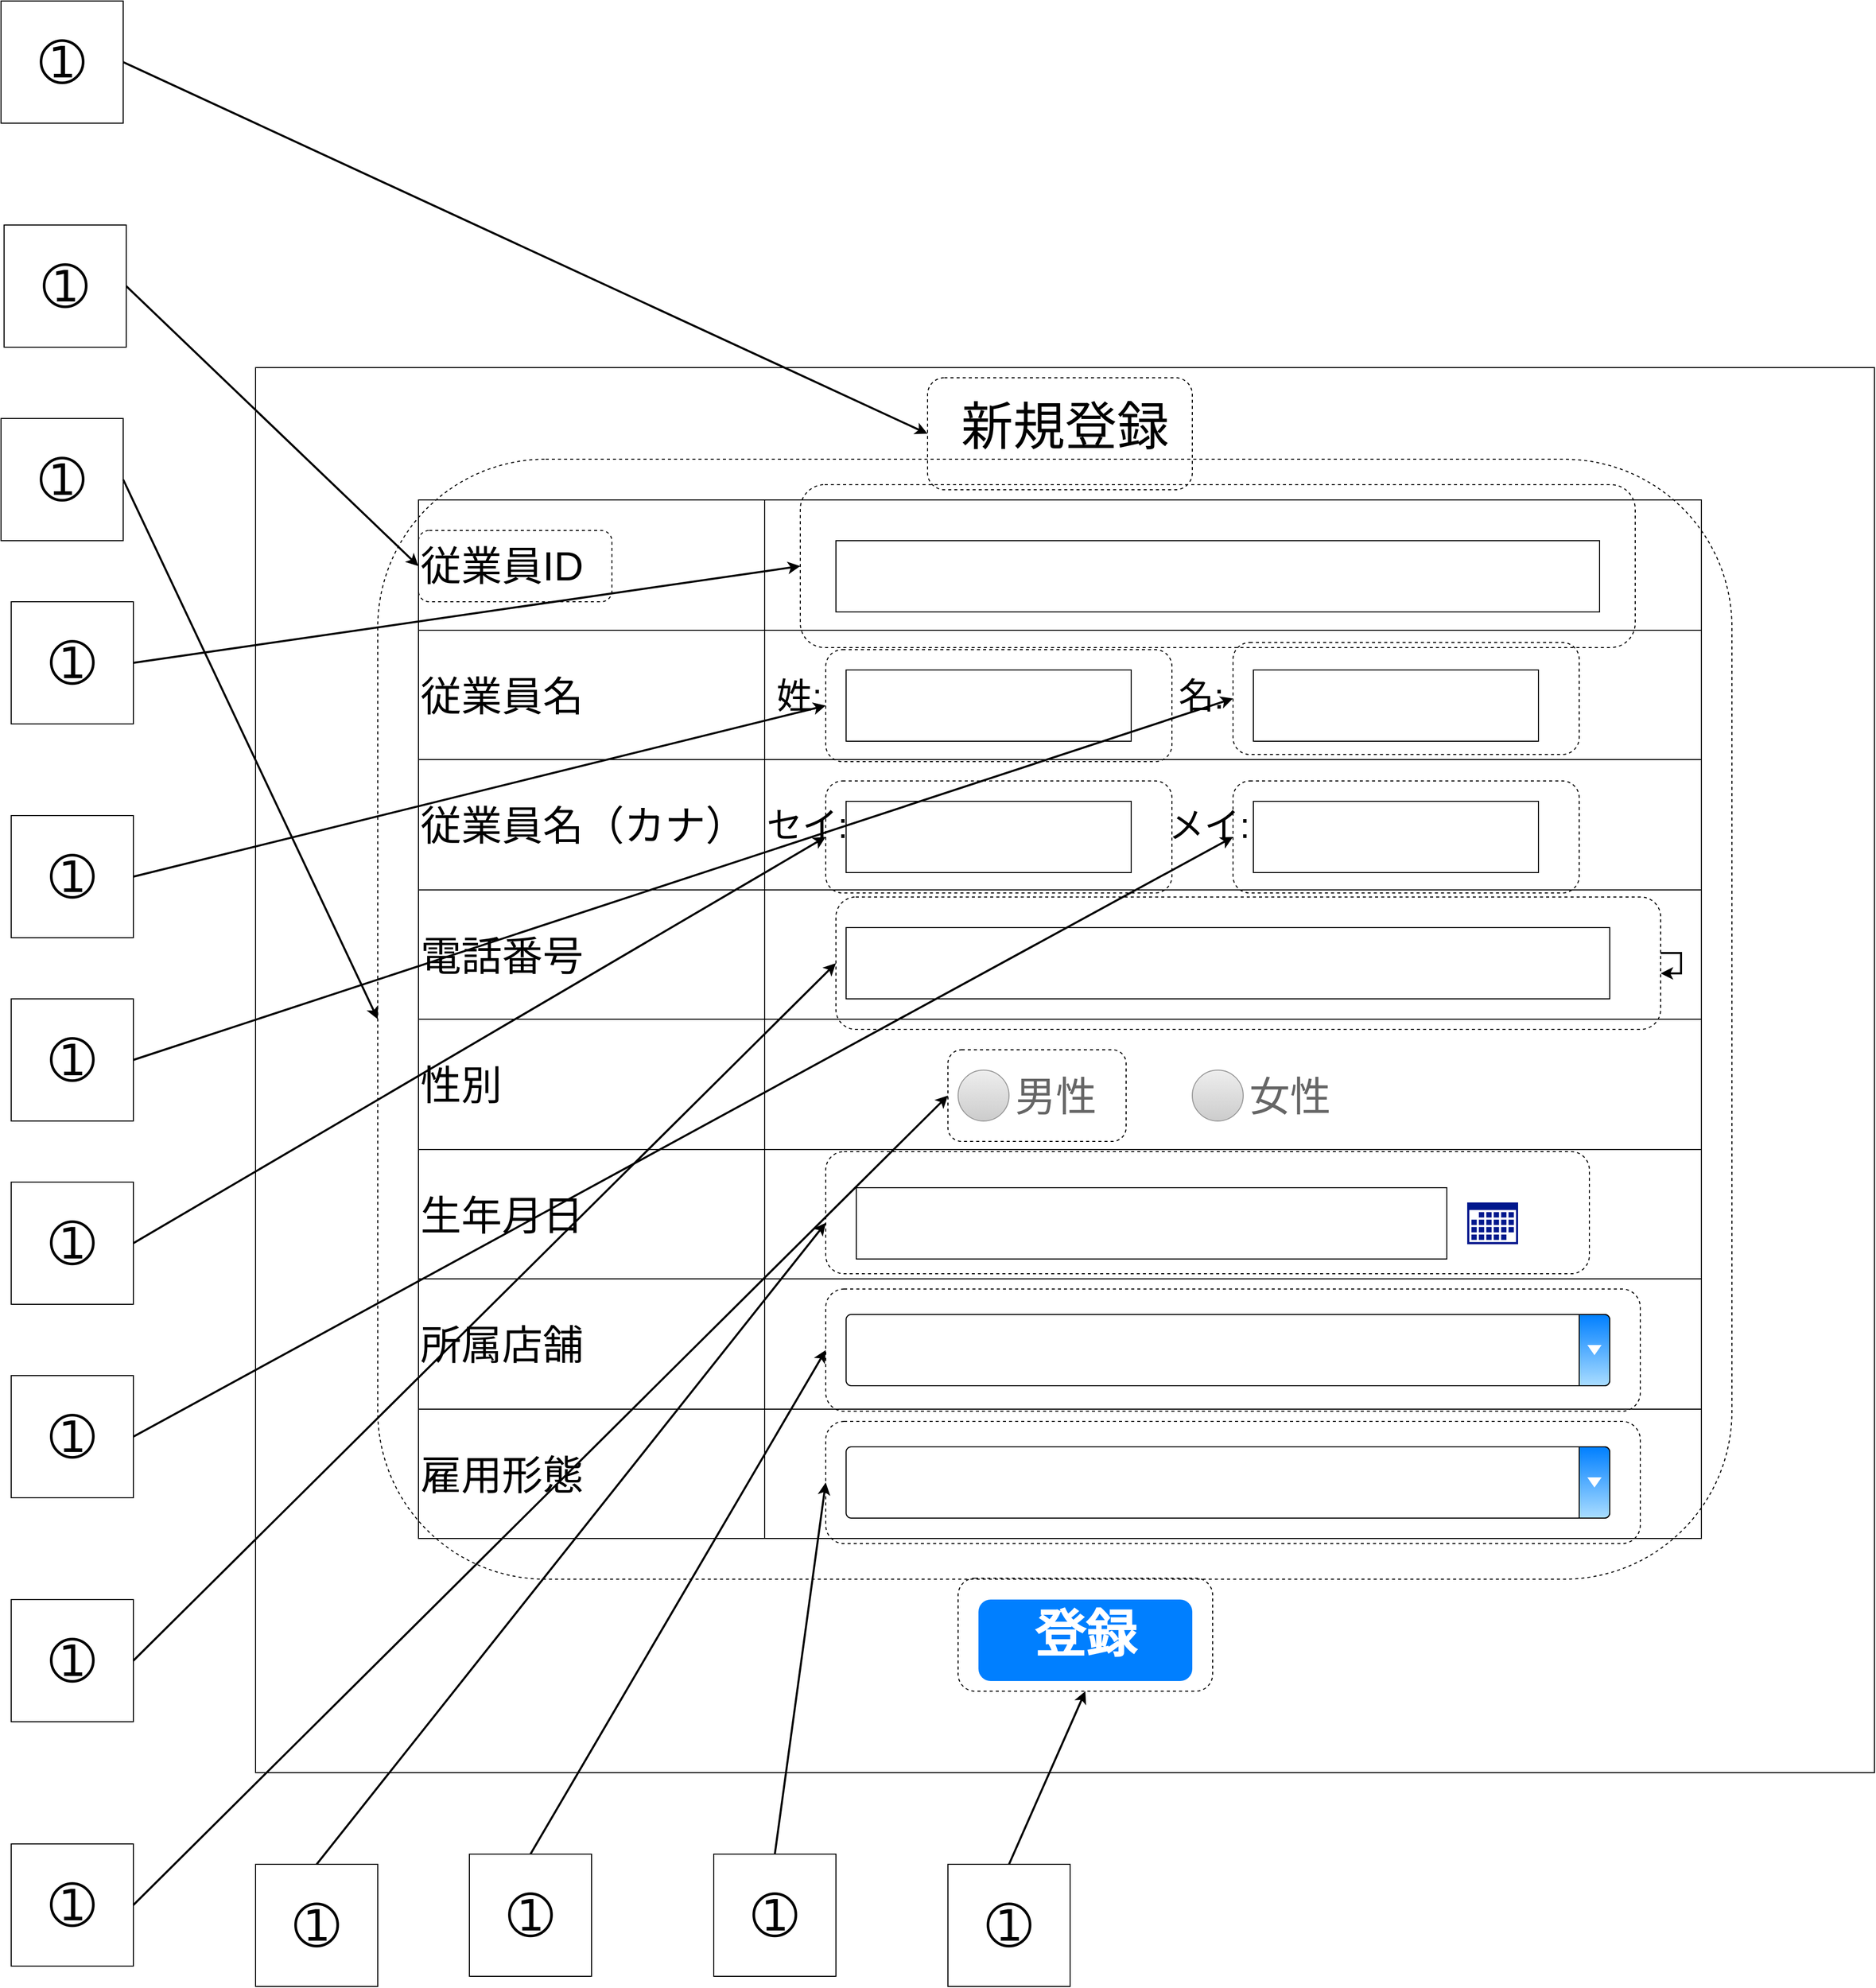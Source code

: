 <mxfile version="15.6.8" type="embed">
    <diagram id="-fNZne_qBnM4dHdvdXTs" name="新規登録">
        <mxGraphModel dx="7197" dy="4162" grid="1" gridSize="10" guides="1" tooltips="1" connect="1" arrows="1" fold="1" page="1" pageScale="1" pageWidth="827" pageHeight="1169" math="0" shadow="0">
            <root>
                <mxCell id="0"/>
                <mxCell id="1" parent="0"/>
                <mxCell id="s4Upk8M1Tau3df58fpxX-10" value="&lt;font style=&quot;font-size: 51px;&quot;&gt;&lt;span style=&quot;font-size: 51px;&quot;&gt;新規登録&lt;/span&gt;&lt;/font&gt;" style="rounded=0;whiteSpace=wrap;html=1;fontColor=default;fillColor=default;strokeColor=default;verticalAlign=top;spacingTop=21;fontSize=51;fontStyle=0" parent="1" vertex="1">
                    <mxGeometry x="-580" y="-20" width="1590" height="1380" as="geometry"/>
                </mxCell>
                <mxCell id="10" value="" style="rounded=1;whiteSpace=wrap;html=1;fontSize=53;dashed=1;fillColor=none;" parent="1" vertex="1">
                    <mxGeometry x="80" y="-10" width="260" height="110" as="geometry"/>
                </mxCell>
                <mxCell id="s4Upk8M1Tau3df58fpxX-18" value="" style="shape=table;startSize=0;container=1;collapsible=0;childLayout=tableLayout;fontColor=default;strokeColor=default;fillColor=default;verticalAlign=top;spacing=0;horizontal=1;" parent="1" vertex="1">
                    <mxGeometry x="-420" y="110" width="1260" height="1020" as="geometry"/>
                </mxCell>
                <mxCell id="s4Upk8M1Tau3df58fpxX-19" value="" style="shape=partialRectangle;collapsible=0;dropTarget=0;pointerEvents=0;fillColor=none;top=0;left=0;bottom=0;right=0;points=[[0,0.5],[1,0.5]];portConstraint=eastwest;fontColor=default;strokeColor=default;verticalAlign=top;" parent="s4Upk8M1Tau3df58fpxX-18" vertex="1">
                    <mxGeometry width="1260" height="128" as="geometry"/>
                </mxCell>
                <mxCell id="s4Upk8M1Tau3df58fpxX-20" value="&lt;font style=&quot;font-size: 40px;&quot;&gt;従業員ID&lt;span style=&quot;white-space: pre; font-size: 40px;&quot;&gt;&#9;&lt;/span&gt;&lt;/font&gt;" style="shape=partialRectangle;html=1;whiteSpace=wrap;connectable=0;overflow=hidden;fillColor=none;top=0;left=0;bottom=0;right=0;pointerEvents=1;fontColor=default;strokeColor=default;verticalAlign=middle;align=left;spacingTop=2;spacingBottom=2;fontSize=40;" parent="s4Upk8M1Tau3df58fpxX-19" vertex="1">
                    <mxGeometry width="340" height="128" as="geometry">
                        <mxRectangle width="340" height="128" as="alternateBounds"/>
                    </mxGeometry>
                </mxCell>
                <mxCell id="s4Upk8M1Tau3df58fpxX-21" value="" style="shape=partialRectangle;html=1;whiteSpace=wrap;connectable=0;overflow=hidden;fillColor=none;top=0;left=0;bottom=0;right=0;pointerEvents=1;fontColor=default;strokeColor=default;verticalAlign=middle;spacingTop=2;spacingBottom=2;" parent="s4Upk8M1Tau3df58fpxX-19" vertex="1">
                    <mxGeometry x="340" width="920" height="128" as="geometry">
                        <mxRectangle width="920" height="128" as="alternateBounds"/>
                    </mxGeometry>
                </mxCell>
                <mxCell id="s4Upk8M1Tau3df58fpxX-22" value="" style="shape=partialRectangle;collapsible=0;dropTarget=0;pointerEvents=0;fillColor=none;top=0;left=0;bottom=0;right=0;points=[[0,0.5],[1,0.5]];portConstraint=eastwest;fontColor=default;strokeColor=default;verticalAlign=top;" parent="s4Upk8M1Tau3df58fpxX-18" vertex="1">
                    <mxGeometry y="128" width="1260" height="127" as="geometry"/>
                </mxCell>
                <mxCell id="s4Upk8M1Tau3df58fpxX-23" value="&lt;font style=&quot;font-size: 40px;&quot;&gt;従業員名&lt;/font&gt;" style="shape=partialRectangle;html=1;whiteSpace=wrap;connectable=0;overflow=hidden;fillColor=none;top=0;left=0;bottom=0;right=0;pointerEvents=1;fontColor=default;strokeColor=default;verticalAlign=middle;align=left;spacingTop=2;spacingBottom=2;fontSize=40;" parent="s4Upk8M1Tau3df58fpxX-22" vertex="1">
                    <mxGeometry width="340" height="127" as="geometry">
                        <mxRectangle width="340" height="127" as="alternateBounds"/>
                    </mxGeometry>
                </mxCell>
                <mxCell id="s4Upk8M1Tau3df58fpxX-24" value="&lt;span style=&quot;font-size: 35px&quot;&gt;&amp;nbsp;姓:　　　　　　　　　　名:&lt;/span&gt;" style="shape=partialRectangle;html=1;whiteSpace=wrap;connectable=0;overflow=hidden;fillColor=none;top=0;left=0;bottom=0;right=0;pointerEvents=1;fontColor=default;strokeColor=default;verticalAlign=middle;align=left;spacingTop=2;spacingBottom=2;fontSize=35;" parent="s4Upk8M1Tau3df58fpxX-22" vertex="1">
                    <mxGeometry x="340" width="920" height="127" as="geometry">
                        <mxRectangle width="920" height="127" as="alternateBounds"/>
                    </mxGeometry>
                </mxCell>
                <mxCell id="s4Upk8M1Tau3df58fpxX-25" value="" style="shape=partialRectangle;collapsible=0;dropTarget=0;pointerEvents=0;fillColor=none;top=0;left=0;bottom=0;right=0;points=[[0,0.5],[1,0.5]];portConstraint=eastwest;fontColor=default;strokeColor=default;verticalAlign=top;" parent="s4Upk8M1Tau3df58fpxX-18" vertex="1">
                    <mxGeometry y="255" width="1260" height="128" as="geometry"/>
                </mxCell>
                <mxCell id="s4Upk8M1Tau3df58fpxX-26" value="&lt;font style=&quot;font-size: 40px;&quot;&gt;従業員名（カナ）&lt;/font&gt;" style="shape=partialRectangle;html=1;whiteSpace=wrap;connectable=0;overflow=hidden;fillColor=none;top=0;left=0;bottom=0;right=0;pointerEvents=1;fontColor=default;strokeColor=default;verticalAlign=middle;align=left;spacingTop=2;spacingBottom=2;fontSize=40;" parent="s4Upk8M1Tau3df58fpxX-25" vertex="1">
                    <mxGeometry width="340" height="128" as="geometry">
                        <mxRectangle width="340" height="128" as="alternateBounds"/>
                    </mxGeometry>
                </mxCell>
                <mxCell id="s4Upk8M1Tau3df58fpxX-27" value="セイ:　　　　　　　　　メイ:" style="shape=partialRectangle;html=1;whiteSpace=wrap;connectable=0;overflow=hidden;fillColor=none;top=0;left=0;bottom=0;right=0;pointerEvents=1;fontColor=default;strokeColor=default;verticalAlign=middle;align=left;spacingTop=2;spacingBottom=2;fontSize=35;" parent="s4Upk8M1Tau3df58fpxX-25" vertex="1">
                    <mxGeometry x="340" width="920" height="128" as="geometry">
                        <mxRectangle width="920" height="128" as="alternateBounds"/>
                    </mxGeometry>
                </mxCell>
                <mxCell id="s4Upk8M1Tau3df58fpxX-28" value="" style="shape=partialRectangle;collapsible=0;dropTarget=0;pointerEvents=0;fillColor=none;top=0;left=0;bottom=0;right=0;points=[[0,0.5],[1,0.5]];portConstraint=eastwest;fontColor=default;strokeColor=default;verticalAlign=top;" parent="s4Upk8M1Tau3df58fpxX-18" vertex="1">
                    <mxGeometry y="383" width="1260" height="127" as="geometry"/>
                </mxCell>
                <mxCell id="s4Upk8M1Tau3df58fpxX-29" value="&lt;font style=&quot;font-size: 40px;&quot;&gt;電話番号&lt;/font&gt;" style="shape=partialRectangle;html=1;whiteSpace=wrap;connectable=0;overflow=hidden;fillColor=none;top=0;left=0;bottom=0;right=0;pointerEvents=1;fontColor=default;strokeColor=default;verticalAlign=middle;align=left;spacingTop=2;spacingBottom=2;fontSize=40;" parent="s4Upk8M1Tau3df58fpxX-28" vertex="1">
                    <mxGeometry width="340" height="127" as="geometry">
                        <mxRectangle width="340" height="127" as="alternateBounds"/>
                    </mxGeometry>
                </mxCell>
                <mxCell id="s4Upk8M1Tau3df58fpxX-30" value="" style="shape=partialRectangle;html=1;whiteSpace=wrap;connectable=0;overflow=hidden;fillColor=none;top=0;left=0;bottom=0;right=0;pointerEvents=1;fontColor=default;strokeColor=default;verticalAlign=middle;spacingTop=2;spacingBottom=2;" parent="s4Upk8M1Tau3df58fpxX-28" vertex="1">
                    <mxGeometry x="340" width="920" height="127" as="geometry">
                        <mxRectangle width="920" height="127" as="alternateBounds"/>
                    </mxGeometry>
                </mxCell>
                <mxCell id="s4Upk8M1Tau3df58fpxX-31" value="" style="shape=partialRectangle;collapsible=0;dropTarget=0;pointerEvents=0;fillColor=none;top=0;left=0;bottom=0;right=0;points=[[0,0.5],[1,0.5]];portConstraint=eastwest;fontColor=default;strokeColor=default;verticalAlign=top;" parent="s4Upk8M1Tau3df58fpxX-18" vertex="1">
                    <mxGeometry y="510" width="1260" height="128" as="geometry"/>
                </mxCell>
                <mxCell id="s4Upk8M1Tau3df58fpxX-32" value="性別" style="shape=partialRectangle;html=1;whiteSpace=wrap;connectable=0;overflow=hidden;fillColor=none;top=0;left=0;bottom=0;right=0;pointerEvents=1;fontColor=default;strokeColor=default;verticalAlign=middle;fontSize=40;align=left;spacingTop=2;spacingBottom=2;" parent="s4Upk8M1Tau3df58fpxX-31" vertex="1">
                    <mxGeometry width="340" height="128" as="geometry">
                        <mxRectangle width="340" height="128" as="alternateBounds"/>
                    </mxGeometry>
                </mxCell>
                <mxCell id="s4Upk8M1Tau3df58fpxX-33" value="" style="shape=partialRectangle;html=1;whiteSpace=wrap;connectable=0;overflow=hidden;fillColor=none;top=0;left=0;bottom=0;right=0;pointerEvents=1;fontColor=default;strokeColor=default;verticalAlign=middle;spacingTop=2;spacingBottom=2;" parent="s4Upk8M1Tau3df58fpxX-31" vertex="1">
                    <mxGeometry x="340" width="920" height="128" as="geometry">
                        <mxRectangle width="920" height="128" as="alternateBounds"/>
                    </mxGeometry>
                </mxCell>
                <mxCell id="s4Upk8M1Tau3df58fpxX-34" value="" style="shape=partialRectangle;collapsible=0;dropTarget=0;pointerEvents=0;fillColor=none;top=0;left=0;bottom=0;right=0;points=[[0,0.5],[1,0.5]];portConstraint=eastwest;fontColor=default;strokeColor=default;verticalAlign=top;" parent="s4Upk8M1Tau3df58fpxX-18" vertex="1">
                    <mxGeometry y="638" width="1260" height="127" as="geometry"/>
                </mxCell>
                <mxCell id="s4Upk8M1Tau3df58fpxX-35" value="生年月日" style="shape=partialRectangle;html=1;whiteSpace=wrap;connectable=0;overflow=hidden;fillColor=none;top=0;left=0;bottom=0;right=0;pointerEvents=1;fontColor=default;strokeColor=default;verticalAlign=middle;fontSize=40;align=left;spacingTop=2;spacingBottom=2;" parent="s4Upk8M1Tau3df58fpxX-34" vertex="1">
                    <mxGeometry width="340" height="127" as="geometry">
                        <mxRectangle width="340" height="127" as="alternateBounds"/>
                    </mxGeometry>
                </mxCell>
                <mxCell id="s4Upk8M1Tau3df58fpxX-36" value="" style="shape=partialRectangle;html=1;whiteSpace=wrap;connectable=0;overflow=hidden;fillColor=none;top=0;left=0;bottom=0;right=0;pointerEvents=1;fontColor=default;strokeColor=default;verticalAlign=middle;spacingTop=2;spacingBottom=2;" parent="s4Upk8M1Tau3df58fpxX-34" vertex="1">
                    <mxGeometry x="340" width="920" height="127" as="geometry">
                        <mxRectangle width="920" height="127" as="alternateBounds"/>
                    </mxGeometry>
                </mxCell>
                <mxCell id="s4Upk8M1Tau3df58fpxX-37" value="" style="shape=partialRectangle;collapsible=0;dropTarget=0;pointerEvents=0;fillColor=none;top=0;left=0;bottom=0;right=0;points=[[0,0.5],[1,0.5]];portConstraint=eastwest;fontColor=default;strokeColor=default;verticalAlign=top;" parent="s4Upk8M1Tau3df58fpxX-18" vertex="1">
                    <mxGeometry y="765" width="1260" height="128" as="geometry"/>
                </mxCell>
                <mxCell id="s4Upk8M1Tau3df58fpxX-38" value="所属店舗" style="shape=partialRectangle;html=1;whiteSpace=wrap;connectable=0;overflow=hidden;fillColor=none;top=0;left=0;bottom=0;right=0;pointerEvents=1;fontColor=default;strokeColor=default;verticalAlign=middle;fontSize=40;align=left;spacingTop=2;spacingBottom=2;" parent="s4Upk8M1Tau3df58fpxX-37" vertex="1">
                    <mxGeometry width="340" height="128" as="geometry">
                        <mxRectangle width="340" height="128" as="alternateBounds"/>
                    </mxGeometry>
                </mxCell>
                <mxCell id="s4Upk8M1Tau3df58fpxX-39" value="" style="shape=partialRectangle;html=1;whiteSpace=wrap;connectable=0;overflow=hidden;fillColor=none;top=0;left=0;bottom=0;right=0;pointerEvents=1;fontColor=default;strokeColor=default;verticalAlign=middle;spacingTop=2;spacingBottom=2;" parent="s4Upk8M1Tau3df58fpxX-37" vertex="1">
                    <mxGeometry x="340" width="920" height="128" as="geometry">
                        <mxRectangle width="920" height="128" as="alternateBounds"/>
                    </mxGeometry>
                </mxCell>
                <mxCell id="s4Upk8M1Tau3df58fpxX-40" value="" style="shape=partialRectangle;collapsible=0;dropTarget=0;pointerEvents=0;fillColor=none;top=0;left=0;bottom=0;right=0;points=[[0,0.5],[1,0.5]];portConstraint=eastwest;fontColor=default;strokeColor=default;verticalAlign=top;" parent="s4Upk8M1Tau3df58fpxX-18" vertex="1">
                    <mxGeometry y="893" width="1260" height="127" as="geometry"/>
                </mxCell>
                <mxCell id="s4Upk8M1Tau3df58fpxX-41" value="&lt;font style=&quot;font-size: 40px;&quot;&gt;雇用形態&lt;/font&gt;" style="shape=partialRectangle;html=1;whiteSpace=wrap;connectable=0;overflow=hidden;fillColor=none;top=0;left=0;bottom=0;right=0;pointerEvents=1;fontColor=default;strokeColor=default;verticalAlign=middle;align=left;spacingTop=2;spacingBottom=2;fontSize=40;" parent="s4Upk8M1Tau3df58fpxX-40" vertex="1">
                    <mxGeometry width="340" height="127" as="geometry">
                        <mxRectangle width="340" height="127" as="alternateBounds"/>
                    </mxGeometry>
                </mxCell>
                <mxCell id="s4Upk8M1Tau3df58fpxX-42" value="" style="shape=partialRectangle;html=1;whiteSpace=wrap;connectable=0;overflow=hidden;fillColor=none;top=0;left=0;bottom=0;right=0;pointerEvents=1;fontColor=default;strokeColor=default;verticalAlign=middle;spacingTop=2;spacingBottom=2;" parent="s4Upk8M1Tau3df58fpxX-40" vertex="1">
                    <mxGeometry x="340" width="920" height="127" as="geometry">
                        <mxRectangle width="920" height="127" as="alternateBounds"/>
                    </mxGeometry>
                </mxCell>
                <mxCell id="s4Upk8M1Tau3df58fpxX-59" value="&lt;div style=&quot;font-size: 50px;&quot;&gt;&lt;font style=&quot;font-size: 50px;&quot;&gt;&lt;b style=&quot;font-size: 50px;&quot;&gt;登録&lt;/b&gt;&lt;/font&gt;&lt;/div&gt;" style="rounded=1;whiteSpace=wrap;html=1;fontSize=50;strokeColor=none;fillColor=#007FFF;align=center;verticalAlign=top;spacing=0;spacingBottom=10;fontColor=#FFFFFF;" parent="1" vertex="1">
                    <mxGeometry x="130" y="1190" width="210" height="80" as="geometry"/>
                </mxCell>
                <mxCell id="s4Upk8M1Tau3df58fpxX-72" value="" style="rounded=0;whiteSpace=wrap;html=1;labelBackgroundColor=#FFFFFF;fontSize=35;fontColor=default;strokeColor=default;fillColor=default;align=left;verticalAlign=middle;" parent="1" vertex="1">
                    <mxGeometry y="277" width="280" height="70" as="geometry"/>
                </mxCell>
                <mxCell id="s4Upk8M1Tau3df58fpxX-73" value="" style="rounded=0;whiteSpace=wrap;html=1;labelBackgroundColor=#FFFFFF;fontSize=35;fontColor=default;strokeColor=default;fillColor=default;align=left;verticalAlign=middle;" parent="1" vertex="1">
                    <mxGeometry y="406" width="280" height="70" as="geometry"/>
                </mxCell>
                <mxCell id="s4Upk8M1Tau3df58fpxX-74" value="" style="rounded=0;whiteSpace=wrap;html=1;labelBackgroundColor=#FFFFFF;fontSize=35;fontColor=default;strokeColor=default;fillColor=default;align=left;verticalAlign=middle;" parent="1" vertex="1">
                    <mxGeometry x="400" y="277" width="280" height="70" as="geometry"/>
                </mxCell>
                <mxCell id="s4Upk8M1Tau3df58fpxX-75" value="" style="rounded=0;whiteSpace=wrap;html=1;labelBackgroundColor=#FFFFFF;fontSize=35;fontColor=default;strokeColor=default;fillColor=default;align=left;verticalAlign=middle;" parent="1" vertex="1">
                    <mxGeometry x="400" y="406" width="280" height="70" as="geometry"/>
                </mxCell>
                <mxCell id="s4Upk8M1Tau3df58fpxX-76" value="" style="rounded=0;whiteSpace=wrap;html=1;labelBackgroundColor=#FFFFFF;fontSize=35;fontColor=default;strokeColor=default;fillColor=default;align=left;verticalAlign=middle;" parent="1" vertex="1">
                    <mxGeometry y="530" width="750" height="70" as="geometry"/>
                </mxCell>
                <mxCell id="s4Upk8M1Tau3df58fpxX-79" value="&lt;span style=&quot;font-size: 40px&quot;&gt;男性&lt;/span&gt;" style="shape=ellipse;fillColor=#eeeeee;strokeColor=#999999;gradientColor=#cccccc;html=1;align=left;spacingLeft=4;fontSize=17;fontColor=#666666;labelPosition=right;shadow=0;labelBackgroundColor=#FFFFFF;" parent="1" vertex="1">
                    <mxGeometry x="110" y="670" width="50" height="50" as="geometry"/>
                </mxCell>
                <mxCell id="s4Upk8M1Tau3df58fpxX-80" value="&lt;span style=&quot;font-size: 40px&quot;&gt;女性&lt;/span&gt;" style="shape=ellipse;fillColor=#eeeeee;strokeColor=#999999;gradientColor=#cccccc;html=1;align=left;spacingLeft=4;fontSize=17;fontColor=#666666;labelPosition=right;shadow=0;labelBackgroundColor=#FFFFFF;" parent="1" vertex="1">
                    <mxGeometry x="340" y="670" width="50" height="50" as="geometry"/>
                </mxCell>
                <mxCell id="s4Upk8M1Tau3df58fpxX-134" value="" style="strokeWidth=1;shadow=0;dashed=0;align=center;html=1;shape=mxgraph.mockup.forms.comboBox;strokeColor=#000000;fillColor=#007FFF;align=left;fillColor2=#aaddff;mainText=;fontColor=#666666;fontSize=17;spacingLeft=3;labelBackgroundColor=#FFFFFF;labelBorderColor=#000000;" parent="1" vertex="1">
                    <mxGeometry y="910" width="750" height="70" as="geometry"/>
                </mxCell>
                <mxCell id="s4Upk8M1Tau3df58fpxX-136" value="" style="strokeWidth=1;shadow=0;dashed=0;align=center;html=1;shape=mxgraph.mockup.forms.comboBox;strokeColor=#000000;fillColor=#007FFF;align=left;fillColor2=#aaddff;mainText=;fontColor=#666666;fontSize=17;spacingLeft=3;labelBackgroundColor=#FFFFFF;labelBorderColor=#000000;" parent="1" vertex="1">
                    <mxGeometry y="1040" width="750" height="70" as="geometry"/>
                </mxCell>
                <mxCell id="s4Upk8M1Tau3df58fpxX-190" value="" style="sketch=0;aspect=fixed;pointerEvents=1;shadow=0;dashed=0;html=1;strokeColor=none;labelPosition=center;verticalLabelPosition=bottom;verticalAlign=top;align=center;fillColor=#00188D;shape=mxgraph.mscae.enterprise.calendar;labelBackgroundColor=#FFFFFF;fontSize=40;fontColor=default;" parent="1" vertex="1">
                    <mxGeometry x="610" y="800" width="50" height="41" as="geometry"/>
                </mxCell>
                <mxCell id="s4Upk8M1Tau3df58fpxX-191" value="" style="rounded=0;whiteSpace=wrap;html=1;labelBackgroundColor=#FFFFFF;fontSize=35;fontColor=default;strokeColor=default;fillColor=default;align=left;verticalAlign=middle;" parent="1" vertex="1">
                    <mxGeometry x="10" y="785.5" width="580" height="70" as="geometry"/>
                </mxCell>
                <mxCell id="s4Upk8M1Tau3df58fpxX-192" style="edgeStyle=orthogonalEdgeStyle;rounded=0;orthogonalLoop=1;jettySize=auto;html=1;exitX=0.5;exitY=1;exitDx=0;exitDy=0;fontSize=50;fontColor=default;strokeColor=default;labelBackgroundColor=default;" parent="1" source="s4Upk8M1Tau3df58fpxX-59" target="s4Upk8M1Tau3df58fpxX-59" edge="1">
                    <mxGeometry relative="1" as="geometry"/>
                </mxCell>
                <mxCell id="s4Upk8M1Tau3df58fpxX-193" value="" style="rounded=0;whiteSpace=wrap;html=1;labelBackgroundColor=#FFFFFF;fontSize=35;fontColor=default;strokeColor=default;fillColor=default;align=left;verticalAlign=middle;" parent="1" vertex="1">
                    <mxGeometry x="-10" y="150" width="750" height="70" as="geometry"/>
                </mxCell>
                <mxCell id="3" value="➀" style="rounded=0;whiteSpace=wrap;html=1;fontSize=53;" parent="1" vertex="1">
                    <mxGeometry x="-830" y="-380" width="120" height="120" as="geometry"/>
                </mxCell>
                <mxCell id="9" value="" style="rounded=1;whiteSpace=wrap;html=1;fontSize=53;dashed=1;fillColor=none;" parent="1" vertex="1">
                    <mxGeometry x="-420" y="140" width="190" height="70" as="geometry"/>
                </mxCell>
                <mxCell id="13" value="" style="endArrow=classic;html=1;rounded=0;fontSize=53;exitX=1;exitY=0.5;exitDx=0;exitDy=0;entryX=0;entryY=0.5;entryDx=0;entryDy=0;strokeWidth=2;" parent="1" source="3" target="10" edge="1">
                    <mxGeometry width="50" height="50" relative="1" as="geometry">
                        <mxPoint x="-230" y="-430" as="sourcePoint"/>
                        <mxPoint x="-50" y="-140" as="targetPoint"/>
                    </mxGeometry>
                </mxCell>
                <mxCell id="17" value="➀" style="rounded=0;whiteSpace=wrap;html=1;fontSize=53;" parent="1" vertex="1">
                    <mxGeometry x="-820" y="600" width="120" height="120" as="geometry"/>
                </mxCell>
                <mxCell id="18" value="➀" style="rounded=0;whiteSpace=wrap;html=1;fontSize=53;" parent="1" vertex="1">
                    <mxGeometry x="-820" y="420" width="120" height="120" as="geometry"/>
                </mxCell>
                <mxCell id="19" value="➀" style="rounded=0;whiteSpace=wrap;html=1;fontSize=53;" parent="1" vertex="1">
                    <mxGeometry x="-820" y="210" width="120" height="120" as="geometry"/>
                </mxCell>
                <mxCell id="20" value="➀" style="rounded=0;whiteSpace=wrap;html=1;fontSize=53;" parent="1" vertex="1">
                    <mxGeometry x="-827" y="-160" width="120" height="120" as="geometry"/>
                </mxCell>
                <mxCell id="21" value="" style="endArrow=classic;html=1;rounded=0;fontSize=53;exitX=1;exitY=0.5;exitDx=0;exitDy=0;entryX=0;entryY=0.5;entryDx=0;entryDy=0;strokeWidth=2;" parent="1" source="20" target="9" edge="1">
                    <mxGeometry width="50" height="50" relative="1" as="geometry">
                        <mxPoint x="-640" y="-110.0" as="sourcePoint"/>
                        <mxPoint x="150" y="255" as="targetPoint"/>
                    </mxGeometry>
                </mxCell>
                <mxCell id="22" value="" style="rounded=1;whiteSpace=wrap;html=1;fontSize=53;dashed=1;fillColor=none;" parent="1" vertex="1">
                    <mxGeometry x="-45" y="95" width="820" height="160" as="geometry"/>
                </mxCell>
                <mxCell id="23" value="" style="endArrow=classic;html=1;rounded=0;fontSize=53;exitX=1;exitY=0.5;exitDx=0;exitDy=0;entryX=0;entryY=0.5;entryDx=0;entryDy=0;strokeWidth=2;" parent="1" source="19" target="22" edge="1">
                    <mxGeometry width="50" height="50" relative="1" as="geometry">
                        <mxPoint x="-690" y="20" as="sourcePoint"/>
                        <mxPoint x="-410" y="185" as="targetPoint"/>
                    </mxGeometry>
                </mxCell>
                <mxCell id="24" value="" style="rounded=1;whiteSpace=wrap;html=1;fontSize=53;dashed=1;fillColor=none;" parent="1" vertex="1">
                    <mxGeometry x="-20" y="257" width="340" height="110" as="geometry"/>
                </mxCell>
                <mxCell id="25" value="" style="rounded=1;whiteSpace=wrap;html=1;fontSize=53;dashed=1;fillColor=none;" parent="1" vertex="1">
                    <mxGeometry x="380" y="250" width="340" height="110" as="geometry"/>
                </mxCell>
                <mxCell id="26" value="" style="rounded=1;whiteSpace=wrap;html=1;fontSize=53;dashed=1;fillColor=none;" parent="1" vertex="1">
                    <mxGeometry x="-20" y="386" width="340" height="110" as="geometry"/>
                </mxCell>
                <mxCell id="27" value="" style="rounded=1;whiteSpace=wrap;html=1;fontSize=53;dashed=1;fillColor=none;" parent="1" vertex="1">
                    <mxGeometry x="380" y="386" width="340" height="110" as="geometry"/>
                </mxCell>
                <mxCell id="28" value="" style="rounded=1;whiteSpace=wrap;html=1;fontSize=53;dashed=1;fillColor=none;" parent="1" vertex="1">
                    <mxGeometry x="-10" y="500" width="810" height="130" as="geometry"/>
                </mxCell>
                <mxCell id="29" value="" style="rounded=1;whiteSpace=wrap;html=1;fontSize=53;dashed=1;fillColor=none;" parent="1" vertex="1">
                    <mxGeometry x="100" y="650" width="175" height="90" as="geometry"/>
                </mxCell>
                <mxCell id="30" value="" style="rounded=1;whiteSpace=wrap;html=1;fontSize=53;dashed=1;fillColor=none;" parent="1" vertex="1">
                    <mxGeometry x="-20" y="750" width="750" height="120" as="geometry"/>
                </mxCell>
                <mxCell id="31" value="" style="rounded=1;whiteSpace=wrap;html=1;fontSize=53;dashed=1;fillColor=none;" parent="1" vertex="1">
                    <mxGeometry x="-20" y="885" width="800" height="120" as="geometry"/>
                </mxCell>
                <mxCell id="32" value="" style="rounded=1;whiteSpace=wrap;html=1;fontSize=53;dashed=1;fillColor=none;" parent="1" vertex="1">
                    <mxGeometry x="-20" y="1015" width="800" height="120" as="geometry"/>
                </mxCell>
                <mxCell id="33" value="" style="rounded=1;whiteSpace=wrap;html=1;fontSize=53;dashed=1;fillColor=none;" parent="1" vertex="1">
                    <mxGeometry x="110" y="1169" width="250" height="111" as="geometry"/>
                </mxCell>
                <mxCell id="34" value="➀" style="rounded=0;whiteSpace=wrap;html=1;fontSize=53;" parent="1" vertex="1">
                    <mxGeometry x="-820" y="780" width="120" height="120" as="geometry"/>
                </mxCell>
                <mxCell id="35" value="➀" style="rounded=0;whiteSpace=wrap;html=1;fontSize=53;" parent="1" vertex="1">
                    <mxGeometry x="-820" y="970" width="120" height="120" as="geometry"/>
                </mxCell>
                <mxCell id="36" value="➀" style="rounded=0;whiteSpace=wrap;html=1;fontSize=53;" parent="1" vertex="1">
                    <mxGeometry x="-820" y="1190" width="120" height="120" as="geometry"/>
                </mxCell>
                <mxCell id="37" value="➀" style="rounded=0;whiteSpace=wrap;html=1;fontSize=53;" parent="1" vertex="1">
                    <mxGeometry x="-820" y="1430" width="120" height="120" as="geometry"/>
                </mxCell>
                <mxCell id="38" value="➀" style="rounded=0;whiteSpace=wrap;html=1;fontSize=53;" parent="1" vertex="1">
                    <mxGeometry x="-580" y="1450" width="120" height="120" as="geometry"/>
                </mxCell>
                <mxCell id="39" value="➀" style="rounded=0;whiteSpace=wrap;html=1;fontSize=53;" parent="1" vertex="1">
                    <mxGeometry x="-370" y="1440" width="120" height="120" as="geometry"/>
                </mxCell>
                <mxCell id="40" value="➀" style="rounded=0;whiteSpace=wrap;html=1;fontSize=53;" parent="1" vertex="1">
                    <mxGeometry x="-130" y="1440" width="120" height="120" as="geometry"/>
                </mxCell>
                <mxCell id="41" value="" style="endArrow=classic;html=1;rounded=0;fontSize=53;exitX=1;exitY=0.5;exitDx=0;exitDy=0;entryX=0;entryY=0.5;entryDx=0;entryDy=0;strokeWidth=2;" parent="1" source="18" target="24" edge="1">
                    <mxGeometry width="50" height="50" relative="1" as="geometry">
                        <mxPoint x="-690" y="280" as="sourcePoint"/>
                        <mxPoint x="-35" y="185" as="targetPoint"/>
                    </mxGeometry>
                </mxCell>
                <mxCell id="42" value="" style="endArrow=classic;html=1;rounded=0;fontSize=53;exitX=1;exitY=0.5;exitDx=0;exitDy=0;entryX=0;entryY=0.5;entryDx=0;entryDy=0;strokeWidth=2;" parent="1" source="17" target="25" edge="1">
                    <mxGeometry width="50" height="50" relative="1" as="geometry">
                        <mxPoint x="-690" y="490" as="sourcePoint"/>
                        <mxPoint x="-10" y="322" as="targetPoint"/>
                    </mxGeometry>
                </mxCell>
                <mxCell id="44" value="" style="endArrow=classic;html=1;rounded=0;fontSize=53;exitX=1;exitY=0.5;exitDx=0;exitDy=0;entryX=0;entryY=0.5;entryDx=0;entryDy=0;strokeWidth=2;" parent="1" source="34" target="26" edge="1">
                    <mxGeometry width="50" height="50" relative="1" as="geometry">
                        <mxPoint x="-690" y="670" as="sourcePoint"/>
                        <mxPoint x="390" y="315" as="targetPoint"/>
                    </mxGeometry>
                </mxCell>
                <mxCell id="45" value="" style="endArrow=classic;html=1;rounded=0;fontSize=53;exitX=1;exitY=0.5;exitDx=0;exitDy=0;entryX=0;entryY=0.5;entryDx=0;entryDy=0;strokeWidth=2;" parent="1" source="35" target="27" edge="1">
                    <mxGeometry width="50" height="50" relative="1" as="geometry">
                        <mxPoint x="-690" y="850" as="sourcePoint"/>
                        <mxPoint x="-10" y="451" as="targetPoint"/>
                    </mxGeometry>
                </mxCell>
                <mxCell id="47" value="" style="endArrow=classic;html=1;rounded=0;fontSize=53;exitX=1;exitY=0.5;exitDx=0;exitDy=0;entryX=0;entryY=0.5;entryDx=0;entryDy=0;strokeWidth=2;" parent="1" source="36" target="28" edge="1">
                    <mxGeometry width="50" height="50" relative="1" as="geometry">
                        <mxPoint x="-690" y="1040" as="sourcePoint"/>
                        <mxPoint x="390" y="451" as="targetPoint"/>
                    </mxGeometry>
                </mxCell>
                <mxCell id="48" style="edgeStyle=orthogonalEdgeStyle;rounded=0;orthogonalLoop=1;jettySize=auto;html=1;fontSize=53;strokeWidth=2;" parent="1" source="28" target="28" edge="1">
                    <mxGeometry relative="1" as="geometry"/>
                </mxCell>
                <mxCell id="49" value="" style="endArrow=classic;html=1;rounded=0;fontSize=53;exitX=1;exitY=0.5;exitDx=0;exitDy=0;entryX=0;entryY=0.5;entryDx=0;entryDy=0;strokeWidth=2;" parent="1" source="37" target="29" edge="1">
                    <mxGeometry width="50" height="50" relative="1" as="geometry">
                        <mxPoint x="-690" y="1260" as="sourcePoint"/>
                        <mxPoint y="575" as="targetPoint"/>
                    </mxGeometry>
                </mxCell>
                <mxCell id="50" value="" style="endArrow=classic;html=1;rounded=0;fontSize=53;exitX=0.5;exitY=0;exitDx=0;exitDy=0;strokeWidth=2;" parent="1" source="38" edge="1">
                    <mxGeometry width="50" height="50" relative="1" as="geometry">
                        <mxPoint x="-690" y="1500" as="sourcePoint"/>
                        <mxPoint x="-20" y="820" as="targetPoint"/>
                    </mxGeometry>
                </mxCell>
                <mxCell id="51" value="" style="endArrow=classic;html=1;rounded=0;fontSize=53;exitX=0.5;exitY=0;exitDx=0;exitDy=0;strokeWidth=2;entryX=0;entryY=0.5;entryDx=0;entryDy=0;" parent="1" source="39" target="31" edge="1">
                    <mxGeometry width="50" height="50" relative="1" as="geometry">
                        <mxPoint x="-510" y="1460" as="sourcePoint"/>
                        <mxPoint x="-10" y="830" as="targetPoint"/>
                    </mxGeometry>
                </mxCell>
                <mxCell id="52" value="" style="endArrow=classic;html=1;rounded=0;fontSize=53;exitX=0.5;exitY=0;exitDx=0;exitDy=0;strokeWidth=2;entryX=0;entryY=0.5;entryDx=0;entryDy=0;" parent="1" source="40" target="32" edge="1">
                    <mxGeometry width="50" height="50" relative="1" as="geometry">
                        <mxPoint x="-300" y="1450" as="sourcePoint"/>
                        <mxPoint x="-10" y="955" as="targetPoint"/>
                    </mxGeometry>
                </mxCell>
                <mxCell id="16" value="➀" style="rounded=0;whiteSpace=wrap;html=1;fontSize=53;" parent="1" vertex="1">
                    <mxGeometry x="100" y="1450" width="120" height="120" as="geometry"/>
                </mxCell>
                <mxCell id="54" value="" style="endArrow=classic;html=1;rounded=0;fontSize=53;exitX=0.5;exitY=0;exitDx=0;exitDy=0;strokeWidth=2;entryX=0.5;entryY=1;entryDx=0;entryDy=0;" parent="1" source="16" target="33" edge="1">
                    <mxGeometry width="50" height="50" relative="1" as="geometry">
                        <mxPoint x="490" y="1765" as="sourcePoint"/>
                        <mxPoint x="540" y="1400" as="targetPoint"/>
                    </mxGeometry>
                </mxCell>
                <mxCell id="r9LA4vdRY_tP3EvmylRg-54" value="➀" style="rounded=0;whiteSpace=wrap;html=1;fontSize=53;" parent="1" vertex="1">
                    <mxGeometry x="-830" y="30" width="120" height="120" as="geometry"/>
                </mxCell>
                <mxCell id="r9LA4vdRY_tP3EvmylRg-55" value="" style="rounded=1;whiteSpace=wrap;html=1;fontSize=53;dashed=1;fillColor=none;" parent="1" vertex="1">
                    <mxGeometry x="-460" y="70" width="1330" height="1100" as="geometry"/>
                </mxCell>
                <mxCell id="r9LA4vdRY_tP3EvmylRg-56" value="" style="endArrow=classic;html=1;rounded=0;fontSize=53;exitX=1;exitY=0.5;exitDx=0;exitDy=0;entryX=0;entryY=0.5;entryDx=0;entryDy=0;strokeWidth=2;" parent="1" source="r9LA4vdRY_tP3EvmylRg-54" target="r9LA4vdRY_tP3EvmylRg-55" edge="1">
                    <mxGeometry width="50" height="50" relative="1" as="geometry">
                        <mxPoint x="-697" y="-90" as="sourcePoint"/>
                        <mxPoint x="-410.0" y="185" as="targetPoint"/>
                    </mxGeometry>
                </mxCell>
            </root>
        </mxGraphModel>
    </diagram>
</mxfile>